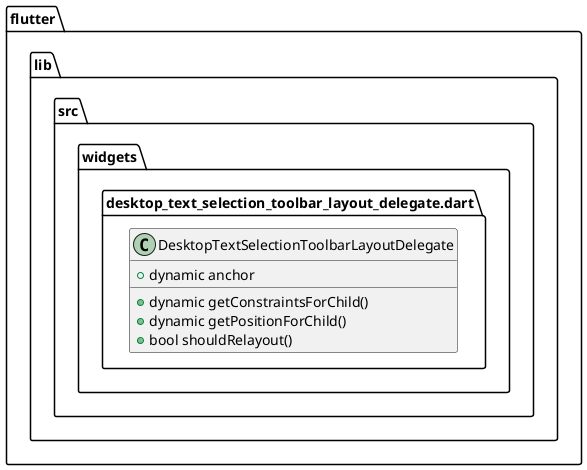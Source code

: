 @startuml
set namespaceSeparator ::

class "flutter::lib::src::widgets::desktop_text_selection_toolbar_layout_delegate.dart::DesktopTextSelectionToolbarLayoutDelegate" {
  +dynamic anchor
  +dynamic getConstraintsForChild()
  +dynamic getPositionForChild()
  +bool shouldRelayout()
}


@enduml
